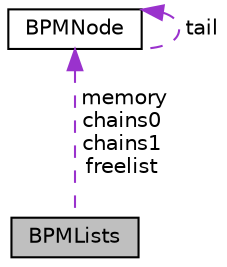 digraph "BPMLists"
{
  edge [fontname="Helvetica",fontsize="10",labelfontname="Helvetica",labelfontsize="10"];
  node [fontname="Helvetica",fontsize="10",shape=record];
  Node1 [label="BPMLists",height=0.2,width=0.4,color="black", fillcolor="grey75", style="filled", fontcolor="black"];
  Node2 -> Node1 [dir="back",color="darkorchid3",fontsize="10",style="dashed",label=" memory\nchains0\nchains1\nfreelist" ,fontname="Helvetica"];
  Node2 [label="BPMNode",height=0.2,width=0.4,color="black", fillcolor="white", style="filled",URL="$struct_b_p_m_node.html"];
  Node2 -> Node2 [dir="back",color="darkorchid3",fontsize="10",style="dashed",label=" tail" ,fontname="Helvetica"];
}

